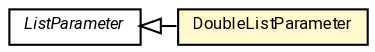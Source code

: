 #!/usr/local/bin/dot
#
# Class diagram 
# Generated by UMLGraph version R5_7_2-60-g0e99a6 (http://www.spinellis.gr/umlgraph/)
#

digraph G {
	graph [fontnames="svg"]
	edge [fontname="Roboto",fontsize=7,labelfontname="Roboto",labelfontsize=7,color="black"];
	node [fontname="Roboto",fontcolor="black",fontsize=8,shape=plaintext,margin=0,width=0,height=0];
	nodesep=0.15;
	ranksep=0.25;
	rankdir=LR;
	// de.lmu.ifi.dbs.elki.utilities.optionhandling.parameters.DoubleListParameter
	c3556662 [label=<<table title="de.lmu.ifi.dbs.elki.utilities.optionhandling.parameters.DoubleListParameter" border="0" cellborder="1" cellspacing="0" cellpadding="2" bgcolor="lemonChiffon" href="DoubleListParameter.html" target="_parent">
		<tr><td><table border="0" cellspacing="0" cellpadding="1">
		<tr><td align="center" balign="center"> <font face="Roboto">DoubleListParameter</font> </td></tr>
		</table></td></tr>
		</table>>, URL="DoubleListParameter.html"];
	// de.lmu.ifi.dbs.elki.utilities.optionhandling.parameters.ListParameter<THIS extends de.lmu.ifi.dbs.elki.utilities.optionhandling.parameters.ListParameter<THIS, T>, T>
	c3556677 [label=<<table title="de.lmu.ifi.dbs.elki.utilities.optionhandling.parameters.ListParameter" border="0" cellborder="1" cellspacing="0" cellpadding="2" href="ListParameter.html" target="_parent">
		<tr><td><table border="0" cellspacing="0" cellpadding="1">
		<tr><td align="center" balign="center"> <font face="Roboto"><i>ListParameter</i></font> </td></tr>
		</table></td></tr>
		</table>>, URL="ListParameter.html"];
	// de.lmu.ifi.dbs.elki.utilities.optionhandling.parameters.DoubleListParameter extends de.lmu.ifi.dbs.elki.utilities.optionhandling.parameters.ListParameter<THIS extends de.lmu.ifi.dbs.elki.utilities.optionhandling.parameters.ListParameter<THIS, T>, T>
	c3556677 -> c3556662 [arrowtail=empty,dir=back,weight=10];
}

